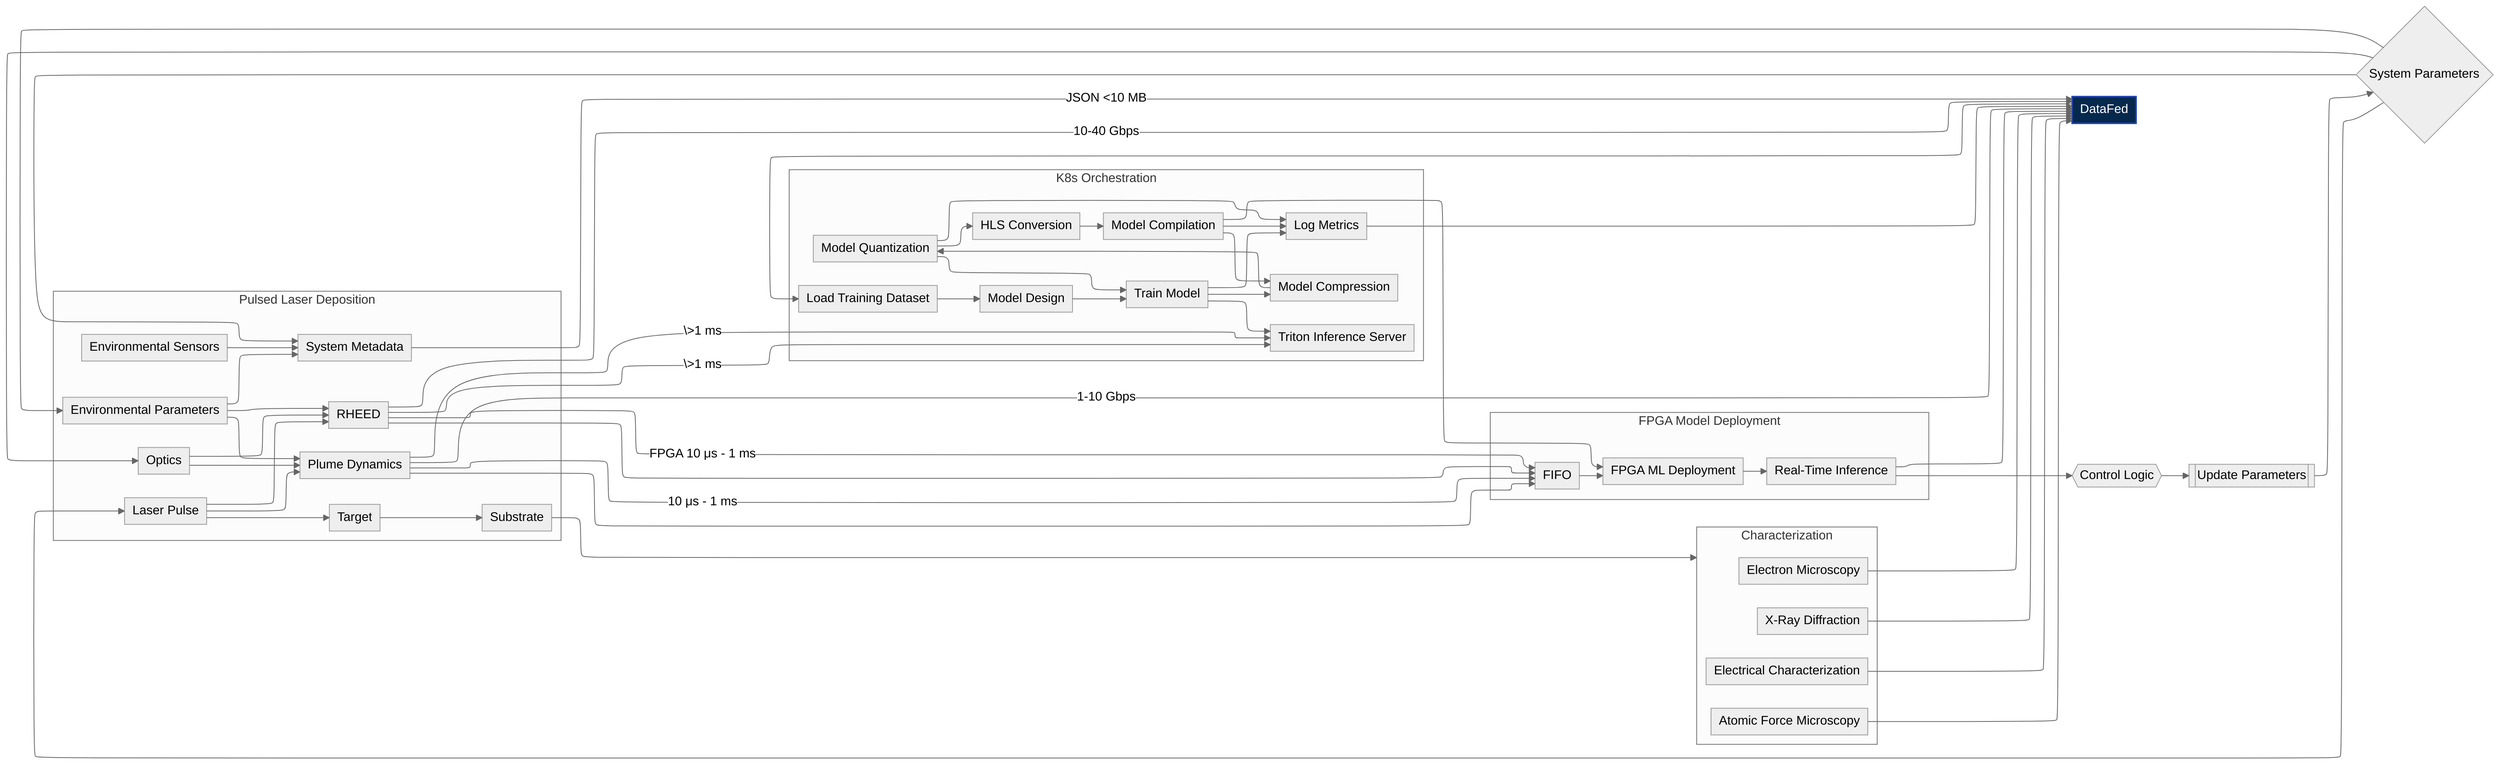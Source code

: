 %%{init: {"theme": "neutral", "flowchart": {"nodeSpacing": 10, "rankSpacing": 10, "padding": 5, "useMaxWidth": false, "defaultRenderer": "elk"}}}%%
graph LR
systemparameters{System Parameters} --> SystemMetadata[System Metadata]
systemparameters --> LaserPulse[Laser Pulse]
systemparameters --> Environmental[Environmental Parameters]
systemparameters --> Optics[Optics]

Substrate --> Characterization[Characterization]

subgraph PulsedLaserDeposition[Pulsed Laser Deposition]
    LaserPulse --> RHEED[RHEED]
    LaserPulse --> PlumeDynamics[Plume Dynamics]
    Environmental --> PlumeDynamics[Plume Dynamics]
    Environmental --> RHEED[RHEED]
    EnvironmentalSensors[Environmental Sensors] --> SystemMetadata[System Metadata]
    Optics --> RHEED[RHEED]
    Optics --> PlumeDynamics[Plume Dynamics]
    LaserPulse[Laser Pulse] --> Target[Target]
    Target --> Substrate[Substrate]
end

subgraph Characterization[Characterization]
    XRD[X-Ray Diffraction]
    AFM[Atomic Force Microscopy]
    Electrical[Electrical Characterization]
    ElectronMicroscopy[Electron Microscopy]
end

XRD --> ScientificDataManagement[DataFed]
AFM --> ScientificDataManagement[DataFed]
Electrical --> ScientificDataManagement[DataFed]
ElectronMicroscopy --> ScientificDataManagement[DataFed]

Environmental --> SystemMetadata[System Metadata]

RHEED --> | \>1 ms| GPUInference
RHEED --> |FPGA 10 μs - 1 ms| FIFO
PlumeDynamics --> | \>1 ms| GPUInference
PlumeDynamics --> |10 μs - 1 ms| FIFO

RHEED --> |10-40 Gbps| ScientificDataManagement[DataFed]
PlumeDynamics --> |1-10 Gbps| ScientificDataManagement[DataFed]
SystemMetadata --> |JSON <10 MB| ScientificDataManagement[DataFed]

ScientificDataManagement --> LoadTrainingDataset

subgraph K8s_Model_Training["K8s Orchestration"]
    LoadTrainingDataset[Load Training Dataset]
    ModelDesign[Model Design]
    TrainModel[Train Model]
    GPUInference[Triton Inference Server]
    LogMetrics[Log Metrics]
    LoadTrainingDataset --> ModelDesign --> TrainModel --> LogMetrics
    TrainModel --> GPUInference 

    TrainModel --> ModelCompression[Model Compression]
    ModelCompression --> ModelQuantization[Model Quantization]
    ModelQuantization --> TrainModel
    ModelQuantization --> LogMetrics

    ModelQuantization --> HLSConversion[HLS Conversion]
    HLSConversion --> ModelCompilation[Model Compilation]
    ModelCompilation --> ModelCompression
    ModelCompilation --> LogMetrics
end

RHEED --> FIFO
PlumeDynamics --> FIFO

subgraph FPGA_Model_Deployment["FPGA Model Deployment"]
    ModelCompilation --> FPGADeployment[FPGA ML Deployment]
    FIFO[FIFO]
    RealTimeInference[Real-Time Inference]
    FIFO --> FPGADeployment --> RealTimeInference
end

RealTimeInference --> ScientificDataManagement[DataFed]

RealTimeInference --> ControlLogic{{Control Logic}}
ControlLogic --> UpdateParameters[[Update Parameters]]
UpdateParameters --> systemparameters

LogMetrics --> ScientificDataManagement[DataFed]
style ScientificDataManagement fill:#07294D,stroke:#1E40AF,color:#ffffff,stroke-width:2px
classDef invisible fill-opacity:0, stroke-opacity:0, color:#0000;